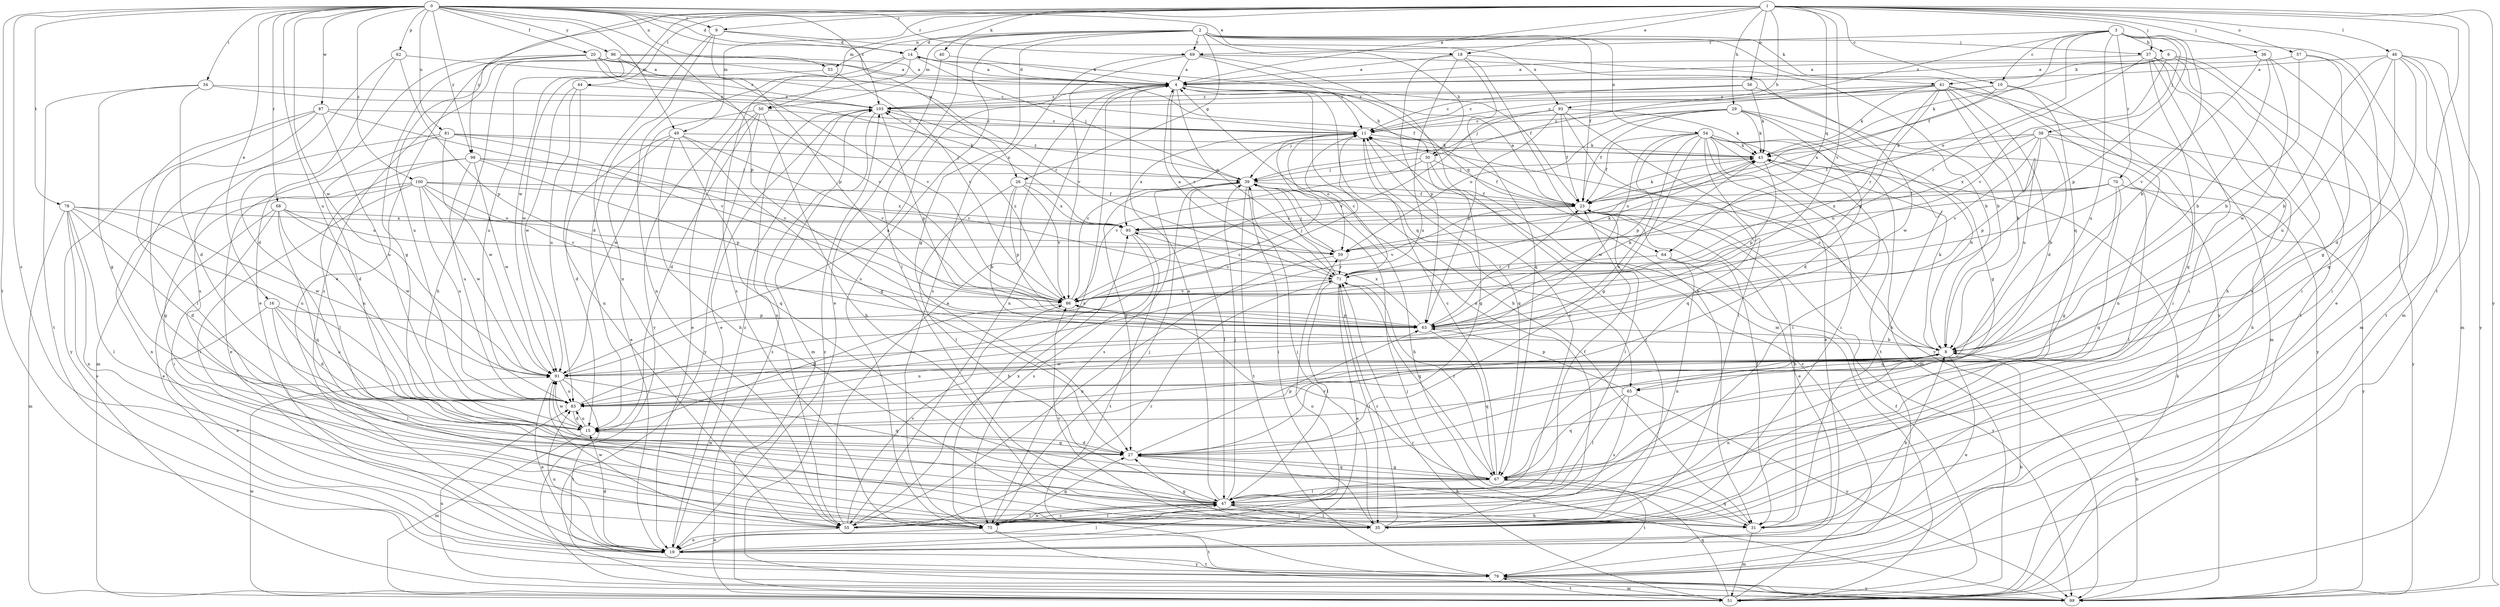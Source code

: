 strict digraph  {
0;
1;
2;
3;
4;
6;
8;
9;
10;
11;
14;
15;
16;
18;
19;
20;
23;
26;
27;
29;
30;
31;
34;
35;
36;
37;
38;
39;
40;
41;
43;
44;
46;
47;
49;
50;
51;
53;
54;
55;
56;
57;
59;
62;
63;
64;
65;
67;
68;
69;
70;
71;
75;
78;
79;
81;
83;
86;
87;
91;
93;
95;
96;
98;
99;
100;
103;
0 -> 9  [label=c];
0 -> 14  [label=d];
0 -> 16  [label=e];
0 -> 18  [label=e];
0 -> 20  [label=f];
0 -> 26  [label=g];
0 -> 34  [label=i];
0 -> 49  [label=m];
0 -> 53  [label=n];
0 -> 62  [label=p];
0 -> 63  [label=p];
0 -> 68  [label=r];
0 -> 69  [label=r];
0 -> 75  [label=s];
0 -> 78  [label=t];
0 -> 79  [label=t];
0 -> 81  [label=u];
0 -> 83  [label=u];
0 -> 87  [label=w];
0 -> 91  [label=w];
0 -> 96  [label=y];
0 -> 98  [label=y];
0 -> 100  [label=z];
0 -> 103  [label=z];
1 -> 4  [label=a];
1 -> 9  [label=c];
1 -> 10  [label=c];
1 -> 18  [label=e];
1 -> 19  [label=e];
1 -> 29  [label=h];
1 -> 30  [label=h];
1 -> 35  [label=i];
1 -> 36  [label=j];
1 -> 37  [label=j];
1 -> 40  [label=k];
1 -> 44  [label=l];
1 -> 46  [label=l];
1 -> 49  [label=m];
1 -> 50  [label=m];
1 -> 56  [label=o];
1 -> 57  [label=o];
1 -> 64  [label=q];
1 -> 79  [label=t];
1 -> 86  [label=v];
1 -> 91  [label=w];
1 -> 98  [label=y];
1 -> 99  [label=y];
2 -> 14  [label=d];
2 -> 23  [label=f];
2 -> 26  [label=g];
2 -> 27  [label=g];
2 -> 30  [label=h];
2 -> 37  [label=j];
2 -> 41  [label=k];
2 -> 47  [label=l];
2 -> 50  [label=m];
2 -> 53  [label=n];
2 -> 54  [label=n];
2 -> 69  [label=r];
2 -> 75  [label=s];
2 -> 99  [label=y];
3 -> 6  [label=b];
3 -> 8  [label=b];
3 -> 10  [label=c];
3 -> 23  [label=f];
3 -> 38  [label=j];
3 -> 51  [label=m];
3 -> 59  [label=o];
3 -> 63  [label=p];
3 -> 69  [label=r];
3 -> 70  [label=r];
3 -> 83  [label=u];
3 -> 93  [label=x];
4 -> 14  [label=d];
4 -> 30  [label=h];
4 -> 31  [label=h];
4 -> 55  [label=n];
4 -> 59  [label=o];
4 -> 64  [label=q];
4 -> 65  [label=q];
4 -> 71  [label=r];
4 -> 75  [label=s];
4 -> 103  [label=z];
6 -> 19  [label=e];
6 -> 35  [label=i];
6 -> 41  [label=k];
6 -> 43  [label=k];
6 -> 75  [label=s];
6 -> 86  [label=v];
8 -> 11  [label=c];
8 -> 19  [label=e];
8 -> 43  [label=k];
8 -> 55  [label=n];
8 -> 65  [label=q];
8 -> 83  [label=u];
8 -> 91  [label=w];
9 -> 14  [label=d];
9 -> 15  [label=d];
9 -> 55  [label=n];
9 -> 63  [label=p];
9 -> 93  [label=x];
10 -> 11  [label=c];
10 -> 35  [label=i];
10 -> 65  [label=q];
10 -> 95  [label=x];
10 -> 103  [label=z];
11 -> 43  [label=k];
11 -> 59  [label=o];
11 -> 67  [label=q];
11 -> 95  [label=x];
14 -> 4  [label=a];
14 -> 23  [label=f];
14 -> 39  [label=j];
14 -> 55  [label=n];
14 -> 75  [label=s];
14 -> 99  [label=y];
15 -> 27  [label=g];
15 -> 51  [label=m];
15 -> 83  [label=u];
15 -> 91  [label=w];
16 -> 15  [label=d];
16 -> 19  [label=e];
16 -> 35  [label=i];
16 -> 63  [label=p];
16 -> 83  [label=u];
18 -> 4  [label=a];
18 -> 8  [label=b];
18 -> 31  [label=h];
18 -> 63  [label=p];
18 -> 67  [label=q];
18 -> 83  [label=u];
19 -> 15  [label=d];
19 -> 47  [label=l];
19 -> 59  [label=o];
19 -> 79  [label=t];
19 -> 83  [label=u];
19 -> 103  [label=z];
20 -> 4  [label=a];
20 -> 11  [label=c];
20 -> 19  [label=e];
20 -> 27  [label=g];
20 -> 71  [label=r];
20 -> 83  [label=u];
20 -> 86  [label=v];
20 -> 103  [label=z];
23 -> 4  [label=a];
23 -> 19  [label=e];
23 -> 31  [label=h];
23 -> 43  [label=k];
23 -> 47  [label=l];
23 -> 86  [label=v];
23 -> 95  [label=x];
26 -> 8  [label=b];
26 -> 23  [label=f];
26 -> 47  [label=l];
26 -> 63  [label=p];
26 -> 86  [label=v];
26 -> 95  [label=x];
27 -> 15  [label=d];
27 -> 31  [label=h];
27 -> 63  [label=p];
27 -> 67  [label=q];
29 -> 11  [label=c];
29 -> 15  [label=d];
29 -> 23  [label=f];
29 -> 27  [label=g];
29 -> 39  [label=j];
29 -> 43  [label=k];
29 -> 59  [label=o];
29 -> 99  [label=y];
30 -> 23  [label=f];
30 -> 27  [label=g];
30 -> 35  [label=i];
30 -> 39  [label=j];
30 -> 86  [label=v];
31 -> 8  [label=b];
31 -> 23  [label=f];
31 -> 51  [label=m];
31 -> 67  [label=q];
34 -> 15  [label=d];
34 -> 27  [label=g];
34 -> 79  [label=t];
34 -> 95  [label=x];
34 -> 103  [label=z];
35 -> 4  [label=a];
35 -> 27  [label=g];
35 -> 39  [label=j];
35 -> 47  [label=l];
35 -> 71  [label=r];
35 -> 86  [label=v];
36 -> 4  [label=a];
36 -> 8  [label=b];
36 -> 51  [label=m];
36 -> 86  [label=v];
36 -> 91  [label=w];
37 -> 4  [label=a];
37 -> 31  [label=h];
37 -> 35  [label=i];
37 -> 67  [label=q];
37 -> 71  [label=r];
37 -> 79  [label=t];
38 -> 8  [label=b];
38 -> 23  [label=f];
38 -> 31  [label=h];
38 -> 43  [label=k];
38 -> 63  [label=p];
38 -> 86  [label=v];
38 -> 95  [label=x];
38 -> 99  [label=y];
39 -> 23  [label=f];
39 -> 27  [label=g];
39 -> 31  [label=h];
39 -> 35  [label=i];
39 -> 47  [label=l];
39 -> 75  [label=s];
39 -> 79  [label=t];
39 -> 103  [label=z];
40 -> 4  [label=a];
40 -> 19  [label=e];
41 -> 8  [label=b];
41 -> 11  [label=c];
41 -> 15  [label=d];
41 -> 39  [label=j];
41 -> 43  [label=k];
41 -> 51  [label=m];
41 -> 55  [label=n];
41 -> 63  [label=p];
41 -> 71  [label=r];
41 -> 83  [label=u];
41 -> 103  [label=z];
43 -> 39  [label=j];
43 -> 47  [label=l];
43 -> 59  [label=o];
43 -> 63  [label=p];
44 -> 55  [label=n];
44 -> 83  [label=u];
44 -> 91  [label=w];
44 -> 103  [label=z];
46 -> 4  [label=a];
46 -> 8  [label=b];
46 -> 15  [label=d];
46 -> 51  [label=m];
46 -> 67  [label=q];
46 -> 79  [label=t];
46 -> 83  [label=u];
46 -> 99  [label=y];
47 -> 4  [label=a];
47 -> 11  [label=c];
47 -> 23  [label=f];
47 -> 31  [label=h];
47 -> 35  [label=i];
47 -> 39  [label=j];
47 -> 55  [label=n];
47 -> 75  [label=s];
47 -> 91  [label=w];
49 -> 15  [label=d];
49 -> 19  [label=e];
49 -> 27  [label=g];
49 -> 31  [label=h];
49 -> 43  [label=k];
49 -> 67  [label=q];
49 -> 86  [label=v];
50 -> 11  [label=c];
50 -> 15  [label=d];
50 -> 19  [label=e];
50 -> 31  [label=h];
50 -> 91  [label=w];
50 -> 99  [label=y];
51 -> 11  [label=c];
51 -> 23  [label=f];
51 -> 43  [label=k];
51 -> 67  [label=q];
51 -> 71  [label=r];
51 -> 79  [label=t];
51 -> 91  [label=w];
51 -> 103  [label=z];
53 -> 86  [label=v];
53 -> 91  [label=w];
54 -> 8  [label=b];
54 -> 19  [label=e];
54 -> 23  [label=f];
54 -> 27  [label=g];
54 -> 31  [label=h];
54 -> 35  [label=i];
54 -> 43  [label=k];
54 -> 51  [label=m];
54 -> 63  [label=p];
54 -> 67  [label=q];
54 -> 79  [label=t];
54 -> 83  [label=u];
54 -> 91  [label=w];
55 -> 4  [label=a];
55 -> 19  [label=e];
55 -> 47  [label=l];
55 -> 71  [label=r];
55 -> 86  [label=v];
55 -> 91  [label=w];
55 -> 95  [label=x];
56 -> 11  [label=c];
56 -> 43  [label=k];
56 -> 91  [label=w];
56 -> 103  [label=z];
57 -> 4  [label=a];
57 -> 8  [label=b];
57 -> 27  [label=g];
57 -> 35  [label=i];
59 -> 39  [label=j];
59 -> 55  [label=n];
59 -> 71  [label=r];
62 -> 4  [label=a];
62 -> 15  [label=d];
62 -> 63  [label=p];
62 -> 75  [label=s];
63 -> 8  [label=b];
63 -> 23  [label=f];
63 -> 43  [label=k];
63 -> 67  [label=q];
63 -> 95  [label=x];
64 -> 55  [label=n];
64 -> 71  [label=r];
64 -> 99  [label=y];
65 -> 47  [label=l];
65 -> 63  [label=p];
65 -> 67  [label=q];
65 -> 75  [label=s];
65 -> 99  [label=y];
67 -> 11  [label=c];
67 -> 27  [label=g];
67 -> 47  [label=l];
67 -> 71  [label=r];
67 -> 79  [label=t];
67 -> 86  [label=v];
68 -> 19  [label=e];
68 -> 35  [label=i];
68 -> 59  [label=o];
68 -> 67  [label=q];
68 -> 83  [label=u];
68 -> 91  [label=w];
68 -> 95  [label=x];
69 -> 4  [label=a];
69 -> 8  [label=b];
69 -> 11  [label=c];
69 -> 51  [label=m];
69 -> 75  [label=s];
69 -> 86  [label=v];
70 -> 23  [label=f];
70 -> 27  [label=g];
70 -> 47  [label=l];
70 -> 59  [label=o];
70 -> 67  [label=q];
70 -> 95  [label=x];
70 -> 99  [label=y];
71 -> 4  [label=a];
71 -> 11  [label=c];
71 -> 19  [label=e];
71 -> 35  [label=i];
71 -> 39  [label=j];
71 -> 43  [label=k];
71 -> 47  [label=l];
71 -> 67  [label=q];
71 -> 86  [label=v];
75 -> 19  [label=e];
75 -> 27  [label=g];
75 -> 39  [label=j];
75 -> 47  [label=l];
75 -> 79  [label=t];
75 -> 99  [label=y];
78 -> 15  [label=d];
78 -> 19  [label=e];
78 -> 47  [label=l];
78 -> 51  [label=m];
78 -> 55  [label=n];
78 -> 83  [label=u];
78 -> 91  [label=w];
78 -> 95  [label=x];
79 -> 8  [label=b];
79 -> 51  [label=m];
79 -> 99  [label=y];
81 -> 15  [label=d];
81 -> 39  [label=j];
81 -> 43  [label=k];
81 -> 51  [label=m];
81 -> 86  [label=v];
81 -> 91  [label=w];
83 -> 8  [label=b];
83 -> 11  [label=c];
83 -> 15  [label=d];
86 -> 11  [label=c];
86 -> 15  [label=d];
86 -> 63  [label=p];
86 -> 103  [label=z];
87 -> 11  [label=c];
87 -> 35  [label=i];
87 -> 47  [label=l];
87 -> 83  [label=u];
87 -> 86  [label=v];
87 -> 99  [label=y];
91 -> 4  [label=a];
91 -> 11  [label=c];
91 -> 19  [label=e];
91 -> 67  [label=q];
91 -> 79  [label=t];
91 -> 83  [label=u];
93 -> 11  [label=c];
93 -> 23  [label=f];
93 -> 35  [label=i];
93 -> 43  [label=k];
93 -> 63  [label=p];
93 -> 86  [label=v];
93 -> 99  [label=y];
95 -> 59  [label=o];
95 -> 75  [label=s];
95 -> 79  [label=t];
96 -> 4  [label=a];
96 -> 23  [label=f];
96 -> 31  [label=h];
96 -> 75  [label=s];
96 -> 83  [label=u];
96 -> 86  [label=v];
98 -> 19  [label=e];
98 -> 39  [label=j];
98 -> 47  [label=l];
98 -> 63  [label=p];
98 -> 71  [label=r];
98 -> 83  [label=u];
98 -> 91  [label=w];
99 -> 8  [label=b];
99 -> 39  [label=j];
99 -> 83  [label=u];
99 -> 103  [label=z];
100 -> 23  [label=f];
100 -> 27  [label=g];
100 -> 35  [label=i];
100 -> 55  [label=n];
100 -> 59  [label=o];
100 -> 83  [label=u];
100 -> 86  [label=v];
100 -> 91  [label=w];
100 -> 95  [label=x];
103 -> 11  [label=c];
103 -> 19  [label=e];
103 -> 51  [label=m];
103 -> 55  [label=n];
103 -> 63  [label=p];
}
